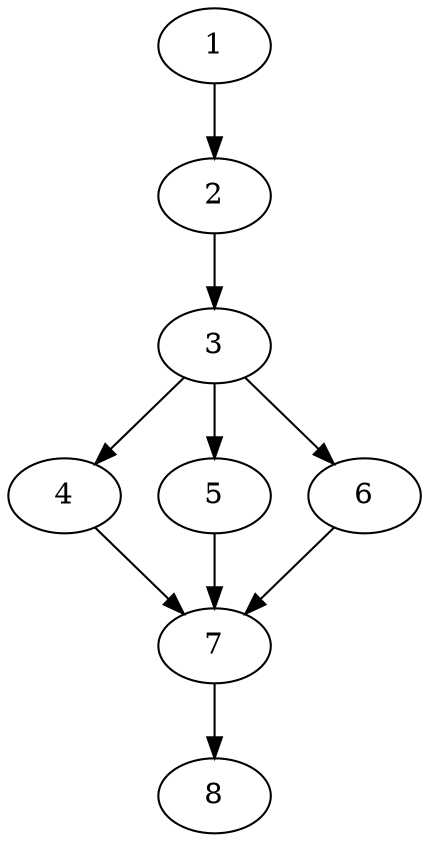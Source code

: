 

digraph {
  1 -> 2;
  2 -> 3;
  3 -> 4;
  3 -> 5;
  3 -> 6;
  4 -> 7;
  5 -> 7;
  6 -> 7;
  7 -> 8;
}